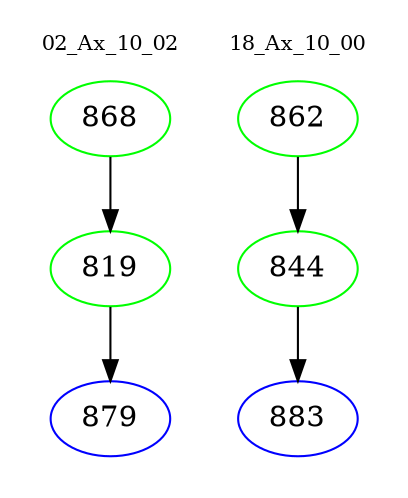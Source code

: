 digraph{
subgraph cluster_0 {
color = white
label = "02_Ax_10_02";
fontsize=10;
T0_868 [label="868", color="green"]
T0_868 -> T0_819 [color="black"]
T0_819 [label="819", color="green"]
T0_819 -> T0_879 [color="black"]
T0_879 [label="879", color="blue"]
}
subgraph cluster_1 {
color = white
label = "18_Ax_10_00";
fontsize=10;
T1_862 [label="862", color="green"]
T1_862 -> T1_844 [color="black"]
T1_844 [label="844", color="green"]
T1_844 -> T1_883 [color="black"]
T1_883 [label="883", color="blue"]
}
}
